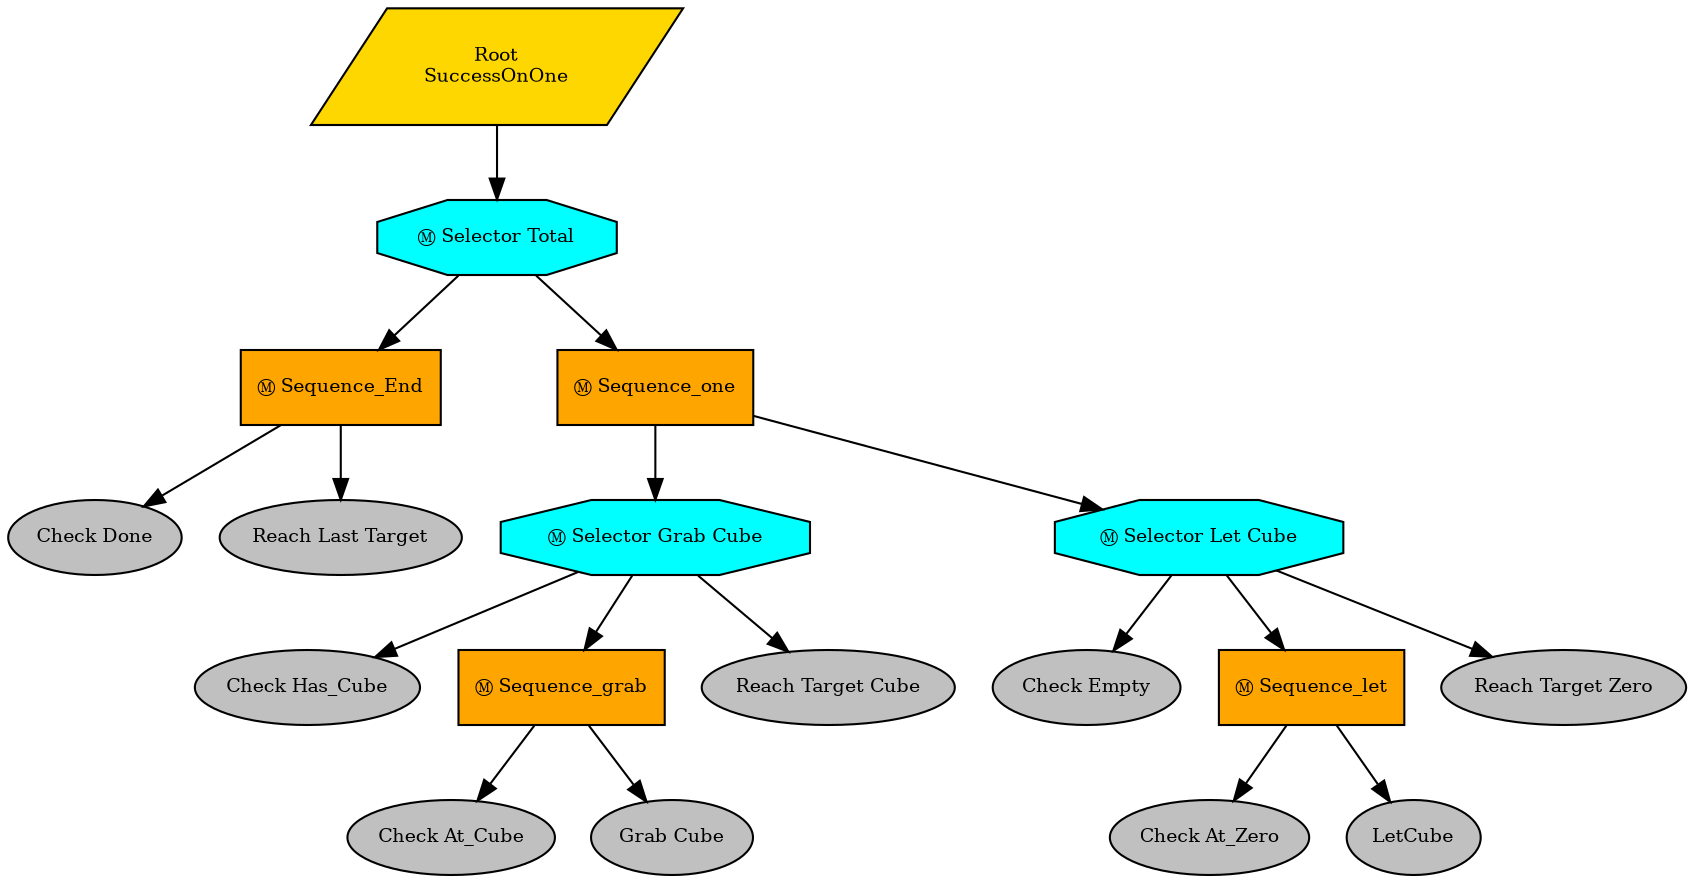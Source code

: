 digraph pastafarianism {
ordering=out;
graph [fontname="times-roman"];
node [fontname="times-roman"];
edge [fontname="times-roman"];
Root [fillcolor=gold, fontcolor=black, fontsize=9, label="Root\nSuccessOnOne", shape=parallelogram, style=filled];
"Selector Total" [fillcolor=cyan, fontcolor=black, fontsize=9, label="Ⓜ Selector Total", shape=octagon, style=filled];
Root -> "Selector Total";
Sequence_End [fillcolor=orange, fontcolor=black, fontsize=9, label="Ⓜ Sequence_End", shape=box, style=filled];
"Selector Total" -> Sequence_End;
"Check Done" [fillcolor=gray, fontcolor=black, fontsize=9, label="Check Done", shape=ellipse, style=filled];
Sequence_End -> "Check Done";
"Reach Last Target" [fillcolor=gray, fontcolor=black, fontsize=9, label="Reach Last Target", shape=ellipse, style=filled];
Sequence_End -> "Reach Last Target";
Sequence_one [fillcolor=orange, fontcolor=black, fontsize=9, label="Ⓜ Sequence_one", shape=box, style=filled];
"Selector Total" -> Sequence_one;
"Selector Grab Cube" [fillcolor=cyan, fontcolor=black, fontsize=9, label="Ⓜ Selector Grab Cube", shape=octagon, style=filled];
Sequence_one -> "Selector Grab Cube";
"Check Has_Cube" [fillcolor=gray, fontcolor=black, fontsize=9, label="Check Has_Cube", shape=ellipse, style=filled];
"Selector Grab Cube" -> "Check Has_Cube";
Sequence_grab [fillcolor=orange, fontcolor=black, fontsize=9, label="Ⓜ Sequence_grab", shape=box, style=filled];
"Selector Grab Cube" -> Sequence_grab;
"Check At_Cube" [fillcolor=gray, fontcolor=black, fontsize=9, label="Check At_Cube", shape=ellipse, style=filled];
Sequence_grab -> "Check At_Cube";
"Grab Cube" [fillcolor=gray, fontcolor=black, fontsize=9, label="Grab Cube", shape=ellipse, style=filled];
Sequence_grab -> "Grab Cube";
"Reach Target Cube" [fillcolor=gray, fontcolor=black, fontsize=9, label="Reach Target Cube", shape=ellipse, style=filled];
"Selector Grab Cube" -> "Reach Target Cube";
"Selector Let Cube" [fillcolor=cyan, fontcolor=black, fontsize=9, label="Ⓜ Selector Let Cube", shape=octagon, style=filled];
Sequence_one -> "Selector Let Cube";
"Check Empty" [fillcolor=gray, fontcolor=black, fontsize=9, label="Check Empty", shape=ellipse, style=filled];
"Selector Let Cube" -> "Check Empty";
Sequence_let [fillcolor=orange, fontcolor=black, fontsize=9, label="Ⓜ Sequence_let", shape=box, style=filled];
"Selector Let Cube" -> Sequence_let;
"Check At_Zero" [fillcolor=gray, fontcolor=black, fontsize=9, label="Check At_Zero", shape=ellipse, style=filled];
Sequence_let -> "Check At_Zero";
LetCube [fillcolor=gray, fontcolor=black, fontsize=9, label=LetCube, shape=ellipse, style=filled];
Sequence_let -> LetCube;
"Reach Target Zero" [fillcolor=gray, fontcolor=black, fontsize=9, label="Reach Target Zero", shape=ellipse, style=filled];
"Selector Let Cube" -> "Reach Target Zero";
}
